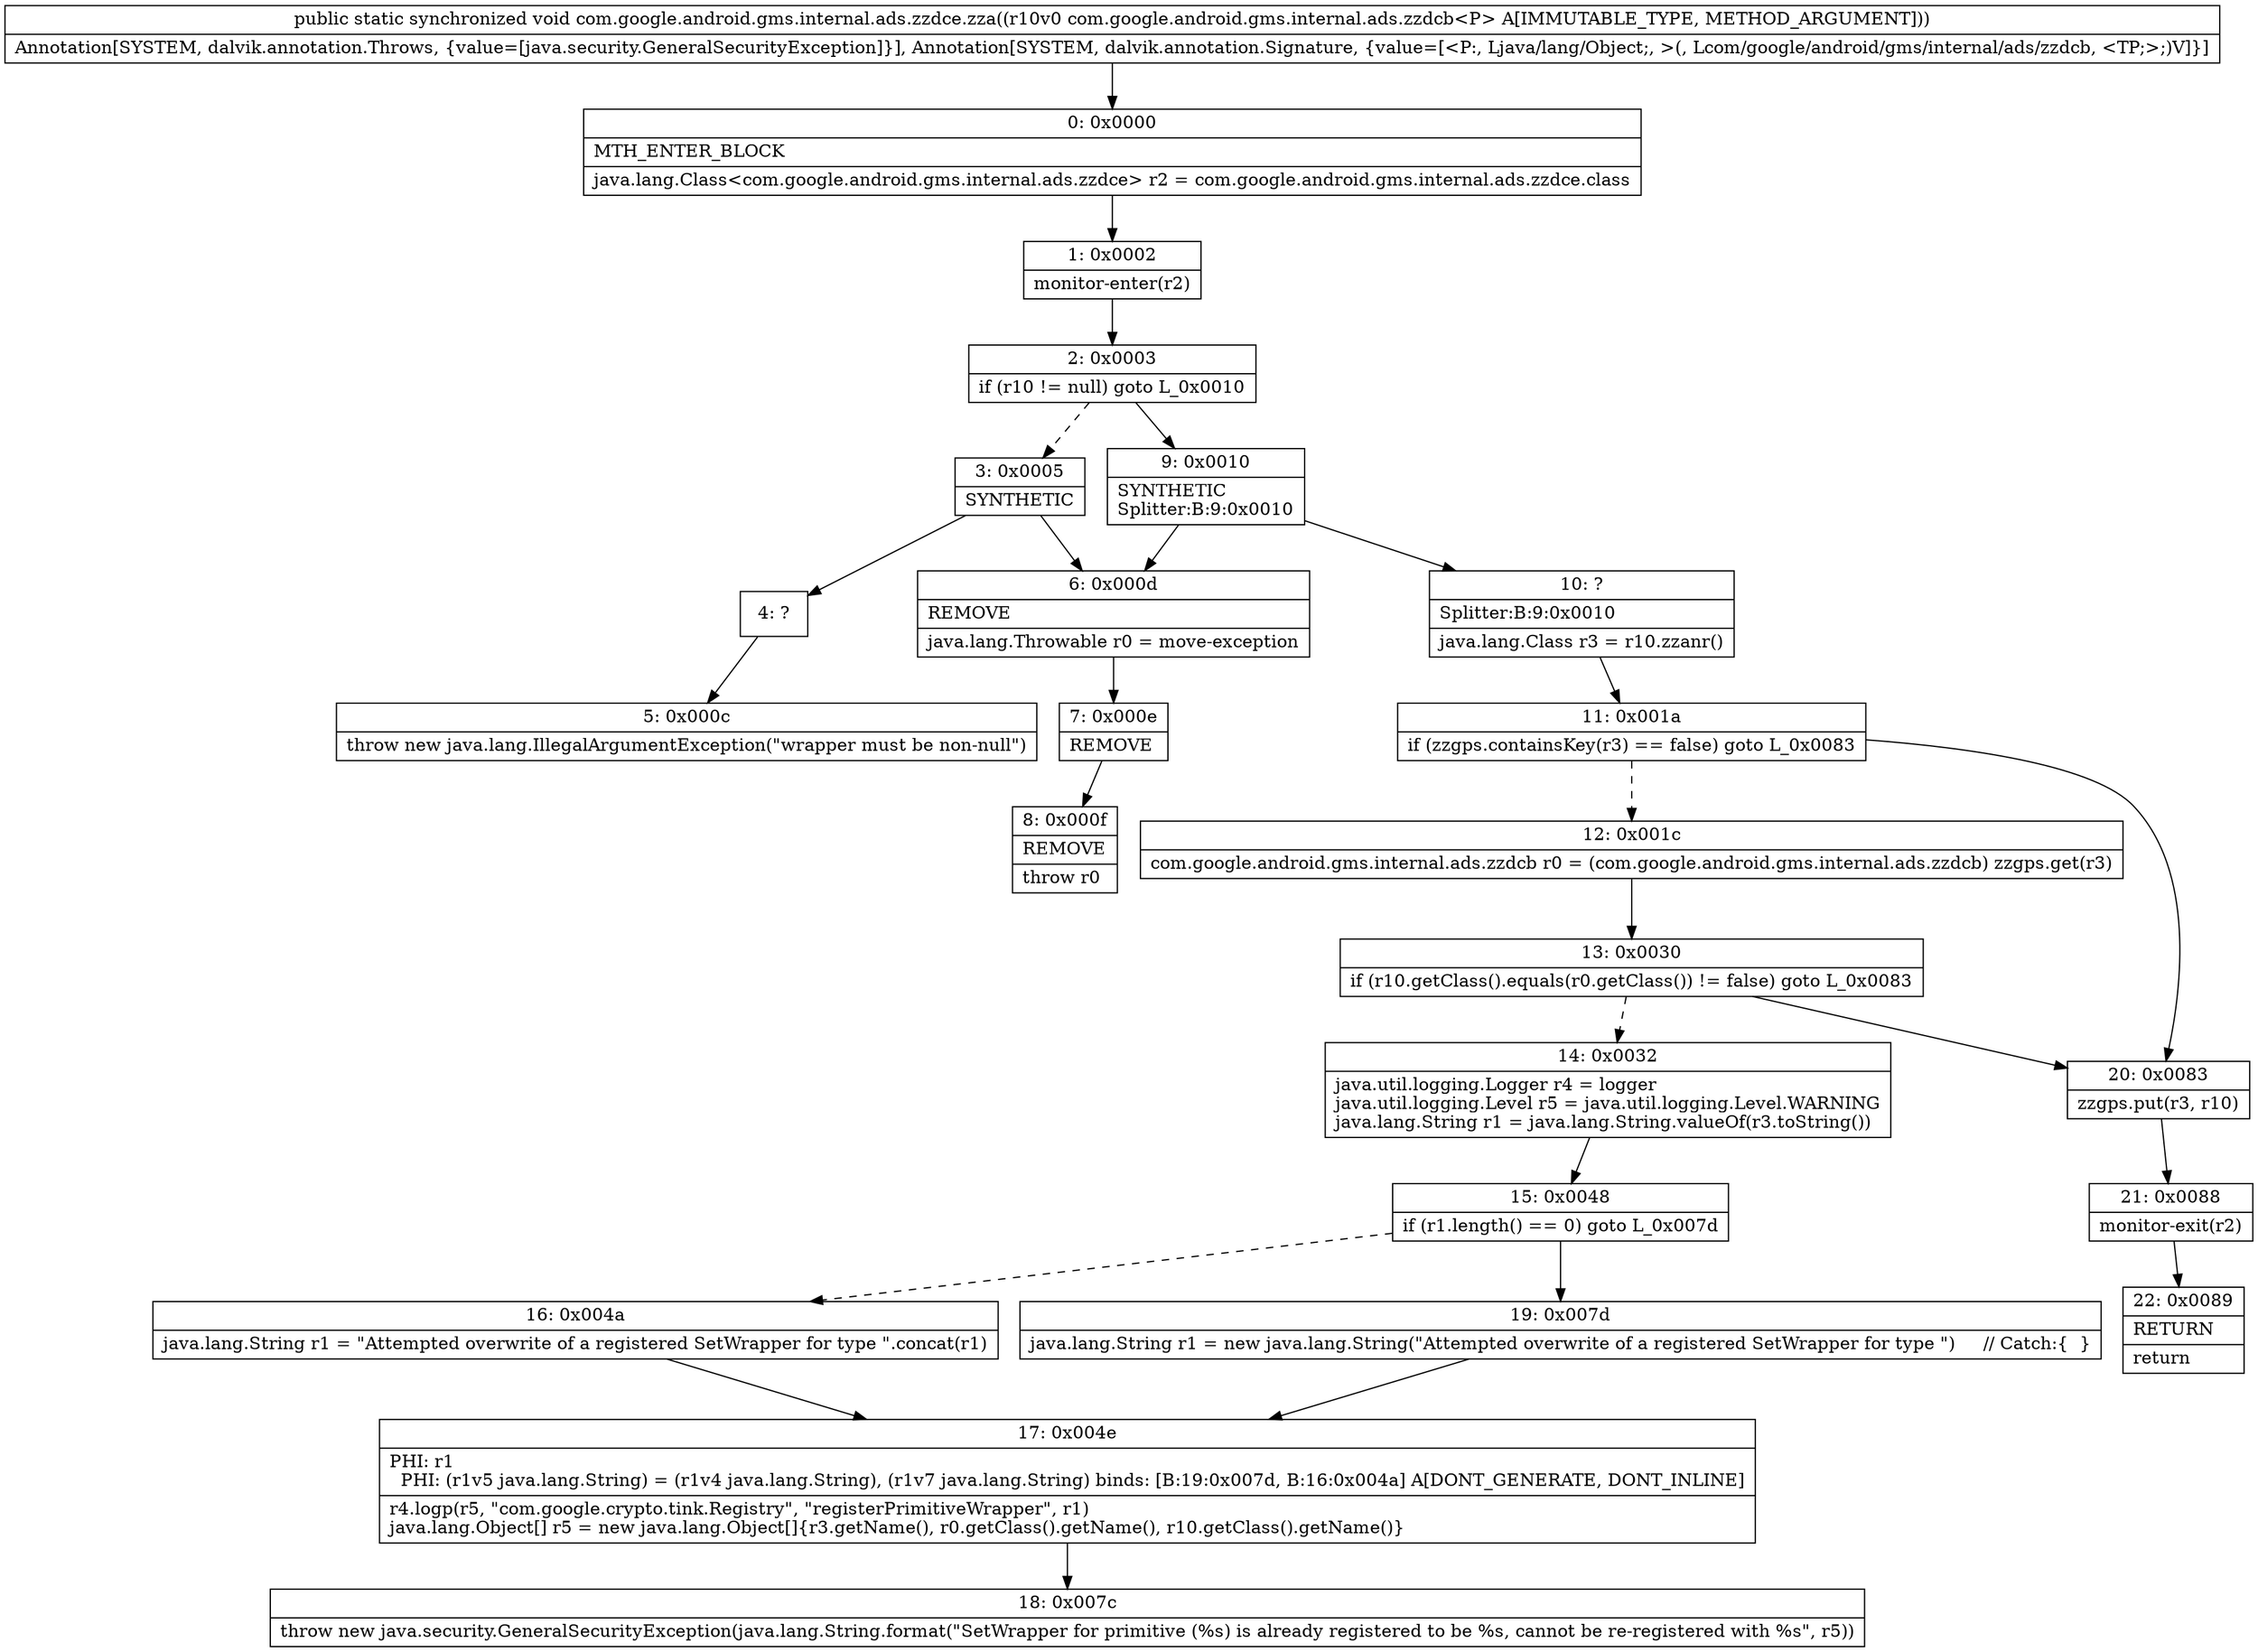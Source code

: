 digraph "CFG forcom.google.android.gms.internal.ads.zzdce.zza(Lcom\/google\/android\/gms\/internal\/ads\/zzdcb;)V" {
Node_0 [shape=record,label="{0\:\ 0x0000|MTH_ENTER_BLOCK\l|java.lang.Class\<com.google.android.gms.internal.ads.zzdce\> r2 = com.google.android.gms.internal.ads.zzdce.class\l}"];
Node_1 [shape=record,label="{1\:\ 0x0002|monitor\-enter(r2)\l}"];
Node_2 [shape=record,label="{2\:\ 0x0003|if (r10 != null) goto L_0x0010\l}"];
Node_3 [shape=record,label="{3\:\ 0x0005|SYNTHETIC\l}"];
Node_4 [shape=record,label="{4\:\ ?}"];
Node_5 [shape=record,label="{5\:\ 0x000c|throw new java.lang.IllegalArgumentException(\"wrapper must be non\-null\")\l}"];
Node_6 [shape=record,label="{6\:\ 0x000d|REMOVE\l|java.lang.Throwable r0 = move\-exception\l}"];
Node_7 [shape=record,label="{7\:\ 0x000e|REMOVE\l}"];
Node_8 [shape=record,label="{8\:\ 0x000f|REMOVE\l|throw r0\l}"];
Node_9 [shape=record,label="{9\:\ 0x0010|SYNTHETIC\lSplitter:B:9:0x0010\l}"];
Node_10 [shape=record,label="{10\:\ ?|Splitter:B:9:0x0010\l|java.lang.Class r3 = r10.zzanr()\l}"];
Node_11 [shape=record,label="{11\:\ 0x001a|if (zzgps.containsKey(r3) == false) goto L_0x0083\l}"];
Node_12 [shape=record,label="{12\:\ 0x001c|com.google.android.gms.internal.ads.zzdcb r0 = (com.google.android.gms.internal.ads.zzdcb) zzgps.get(r3)\l}"];
Node_13 [shape=record,label="{13\:\ 0x0030|if (r10.getClass().equals(r0.getClass()) != false) goto L_0x0083\l}"];
Node_14 [shape=record,label="{14\:\ 0x0032|java.util.logging.Logger r4 = logger\ljava.util.logging.Level r5 = java.util.logging.Level.WARNING\ljava.lang.String r1 = java.lang.String.valueOf(r3.toString())\l}"];
Node_15 [shape=record,label="{15\:\ 0x0048|if (r1.length() == 0) goto L_0x007d\l}"];
Node_16 [shape=record,label="{16\:\ 0x004a|java.lang.String r1 = \"Attempted overwrite of a registered SetWrapper for type \".concat(r1)\l}"];
Node_17 [shape=record,label="{17\:\ 0x004e|PHI: r1 \l  PHI: (r1v5 java.lang.String) = (r1v4 java.lang.String), (r1v7 java.lang.String) binds: [B:19:0x007d, B:16:0x004a] A[DONT_GENERATE, DONT_INLINE]\l|r4.logp(r5, \"com.google.crypto.tink.Registry\", \"registerPrimitiveWrapper\", r1)\ljava.lang.Object[] r5 = new java.lang.Object[]\{r3.getName(), r0.getClass().getName(), r10.getClass().getName()\}\l}"];
Node_18 [shape=record,label="{18\:\ 0x007c|throw new java.security.GeneralSecurityException(java.lang.String.format(\"SetWrapper for primitive (%s) is already registered to be %s, cannot be re\-registered with %s\", r5))\l}"];
Node_19 [shape=record,label="{19\:\ 0x007d|java.lang.String r1 = new java.lang.String(\"Attempted overwrite of a registered SetWrapper for type \")     \/\/ Catch:\{  \}\l}"];
Node_20 [shape=record,label="{20\:\ 0x0083|zzgps.put(r3, r10)\l}"];
Node_21 [shape=record,label="{21\:\ 0x0088|monitor\-exit(r2)\l}"];
Node_22 [shape=record,label="{22\:\ 0x0089|RETURN\l|return\l}"];
MethodNode[shape=record,label="{public static synchronized void com.google.android.gms.internal.ads.zzdce.zza((r10v0 com.google.android.gms.internal.ads.zzdcb\<P\> A[IMMUTABLE_TYPE, METHOD_ARGUMENT]))  | Annotation[SYSTEM, dalvik.annotation.Throws, \{value=[java.security.GeneralSecurityException]\}], Annotation[SYSTEM, dalvik.annotation.Signature, \{value=[\<P:, Ljava\/lang\/Object;, \>(, Lcom\/google\/android\/gms\/internal\/ads\/zzdcb, \<TP;\>;)V]\}]\l}"];
MethodNode -> Node_0;
Node_0 -> Node_1;
Node_1 -> Node_2;
Node_2 -> Node_3[style=dashed];
Node_2 -> Node_9;
Node_3 -> Node_4;
Node_3 -> Node_6;
Node_4 -> Node_5;
Node_6 -> Node_7;
Node_7 -> Node_8;
Node_9 -> Node_10;
Node_9 -> Node_6;
Node_10 -> Node_11;
Node_11 -> Node_12[style=dashed];
Node_11 -> Node_20;
Node_12 -> Node_13;
Node_13 -> Node_14[style=dashed];
Node_13 -> Node_20;
Node_14 -> Node_15;
Node_15 -> Node_16[style=dashed];
Node_15 -> Node_19;
Node_16 -> Node_17;
Node_17 -> Node_18;
Node_19 -> Node_17;
Node_20 -> Node_21;
Node_21 -> Node_22;
}

